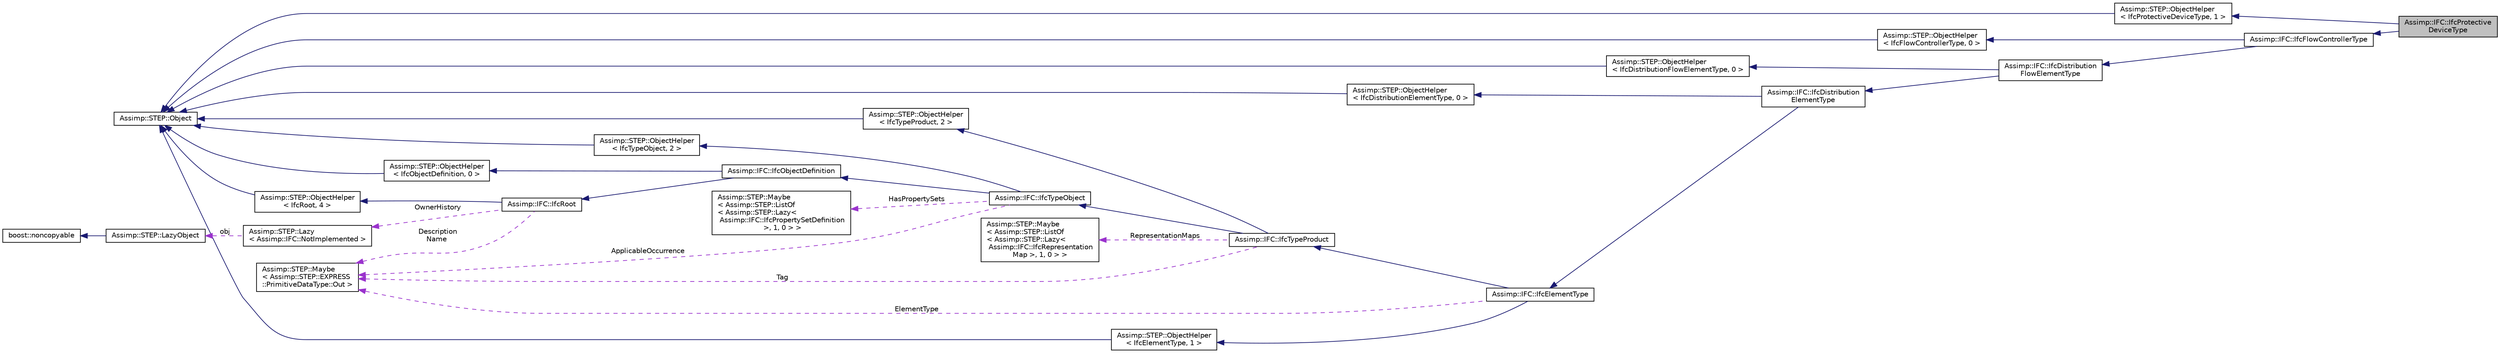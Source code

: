 digraph "Assimp::IFC::IfcProtectiveDeviceType"
{
  edge [fontname="Helvetica",fontsize="10",labelfontname="Helvetica",labelfontsize="10"];
  node [fontname="Helvetica",fontsize="10",shape=record];
  rankdir="LR";
  Node1 [label="Assimp::IFC::IfcProtective\lDeviceType",height=0.2,width=0.4,color="black", fillcolor="grey75", style="filled", fontcolor="black"];
  Node2 -> Node1 [dir="back",color="midnightblue",fontsize="10",style="solid"];
  Node2 [label="Assimp::IFC::IfcFlowControllerType",height=0.2,width=0.4,color="black", fillcolor="white", style="filled",URL="$struct_assimp_1_1_i_f_c_1_1_ifc_flow_controller_type.html"];
  Node3 -> Node2 [dir="back",color="midnightblue",fontsize="10",style="solid"];
  Node3 [label="Assimp::IFC::IfcDistribution\lFlowElementType",height=0.2,width=0.4,color="black", fillcolor="white", style="filled",URL="$struct_assimp_1_1_i_f_c_1_1_ifc_distribution_flow_element_type.html"];
  Node4 -> Node3 [dir="back",color="midnightblue",fontsize="10",style="solid"];
  Node4 [label="Assimp::IFC::IfcDistribution\lElementType",height=0.2,width=0.4,color="black", fillcolor="white", style="filled",URL="$struct_assimp_1_1_i_f_c_1_1_ifc_distribution_element_type.html"];
  Node5 -> Node4 [dir="back",color="midnightblue",fontsize="10",style="solid"];
  Node5 [label="Assimp::IFC::IfcElementType",height=0.2,width=0.4,color="black", fillcolor="white", style="filled",URL="$struct_assimp_1_1_i_f_c_1_1_ifc_element_type.html"];
  Node6 -> Node5 [dir="back",color="midnightblue",fontsize="10",style="solid"];
  Node6 [label="Assimp::IFC::IfcTypeProduct",height=0.2,width=0.4,color="black", fillcolor="white", style="filled",URL="$struct_assimp_1_1_i_f_c_1_1_ifc_type_product.html"];
  Node7 -> Node6 [dir="back",color="midnightblue",fontsize="10",style="solid"];
  Node7 [label="Assimp::IFC::IfcTypeObject",height=0.2,width=0.4,color="black", fillcolor="white", style="filled",URL="$struct_assimp_1_1_i_f_c_1_1_ifc_type_object.html"];
  Node8 -> Node7 [dir="back",color="midnightblue",fontsize="10",style="solid"];
  Node8 [label="Assimp::IFC::IfcObjectDefinition",height=0.2,width=0.4,color="black", fillcolor="white", style="filled",URL="$struct_assimp_1_1_i_f_c_1_1_ifc_object_definition.html"];
  Node9 -> Node8 [dir="back",color="midnightblue",fontsize="10",style="solid"];
  Node9 [label="Assimp::IFC::IfcRoot",height=0.2,width=0.4,color="black", fillcolor="white", style="filled",URL="$struct_assimp_1_1_i_f_c_1_1_ifc_root.html"];
  Node10 -> Node9 [dir="back",color="midnightblue",fontsize="10",style="solid"];
  Node10 [label="Assimp::STEP::ObjectHelper\l\< IfcRoot, 4 \>",height=0.2,width=0.4,color="black", fillcolor="white", style="filled",URL="$struct_assimp_1_1_s_t_e_p_1_1_object_helper.html"];
  Node11 -> Node10 [dir="back",color="midnightblue",fontsize="10",style="solid"];
  Node11 [label="Assimp::STEP::Object",height=0.2,width=0.4,color="black", fillcolor="white", style="filled",URL="$class_assimp_1_1_s_t_e_p_1_1_object.html"];
  Node12 -> Node9 [dir="back",color="darkorchid3",fontsize="10",style="dashed",label=" Description\nName" ];
  Node12 [label="Assimp::STEP::Maybe\l\< Assimp::STEP::EXPRESS\l::PrimitiveDataType::Out \>",height=0.2,width=0.4,color="black", fillcolor="white", style="filled",URL="$struct_assimp_1_1_s_t_e_p_1_1_maybe.html"];
  Node13 -> Node9 [dir="back",color="darkorchid3",fontsize="10",style="dashed",label=" OwnerHistory" ];
  Node13 [label="Assimp::STEP::Lazy\l\< Assimp::IFC::NotImplemented \>",height=0.2,width=0.4,color="black", fillcolor="white", style="filled",URL="$struct_assimp_1_1_s_t_e_p_1_1_lazy.html"];
  Node14 -> Node13 [dir="back",color="darkorchid3",fontsize="10",style="dashed",label=" obj" ];
  Node14 [label="Assimp::STEP::LazyObject",height=0.2,width=0.4,color="black", fillcolor="white", style="filled",URL="$class_assimp_1_1_s_t_e_p_1_1_lazy_object.html"];
  Node15 -> Node14 [dir="back",color="midnightblue",fontsize="10",style="solid"];
  Node15 [label="boost::noncopyable",height=0.2,width=0.4,color="black", fillcolor="white", style="filled",URL="$classboost_1_1noncopyable___1_1noncopyable.html"];
  Node16 -> Node8 [dir="back",color="midnightblue",fontsize="10",style="solid"];
  Node16 [label="Assimp::STEP::ObjectHelper\l\< IfcObjectDefinition, 0 \>",height=0.2,width=0.4,color="black", fillcolor="white", style="filled",URL="$struct_assimp_1_1_s_t_e_p_1_1_object_helper.html"];
  Node11 -> Node16 [dir="back",color="midnightblue",fontsize="10",style="solid"];
  Node17 -> Node7 [dir="back",color="midnightblue",fontsize="10",style="solid"];
  Node17 [label="Assimp::STEP::ObjectHelper\l\< IfcTypeObject, 2 \>",height=0.2,width=0.4,color="black", fillcolor="white", style="filled",URL="$struct_assimp_1_1_s_t_e_p_1_1_object_helper.html"];
  Node11 -> Node17 [dir="back",color="midnightblue",fontsize="10",style="solid"];
  Node18 -> Node7 [dir="back",color="darkorchid3",fontsize="10",style="dashed",label=" HasPropertySets" ];
  Node18 [label="Assimp::STEP::Maybe\l\< Assimp::STEP::ListOf\l\< Assimp::STEP::Lazy\<\l Assimp::IFC::IfcPropertySetDefinition\l \>, 1, 0 \> \>",height=0.2,width=0.4,color="black", fillcolor="white", style="filled",URL="$struct_assimp_1_1_s_t_e_p_1_1_maybe.html"];
  Node12 -> Node7 [dir="back",color="darkorchid3",fontsize="10",style="dashed",label=" ApplicableOccurrence" ];
  Node19 -> Node6 [dir="back",color="midnightblue",fontsize="10",style="solid"];
  Node19 [label="Assimp::STEP::ObjectHelper\l\< IfcTypeProduct, 2 \>",height=0.2,width=0.4,color="black", fillcolor="white", style="filled",URL="$struct_assimp_1_1_s_t_e_p_1_1_object_helper.html"];
  Node11 -> Node19 [dir="back",color="midnightblue",fontsize="10",style="solid"];
  Node20 -> Node6 [dir="back",color="darkorchid3",fontsize="10",style="dashed",label=" RepresentationMaps" ];
  Node20 [label="Assimp::STEP::Maybe\l\< Assimp::STEP::ListOf\l\< Assimp::STEP::Lazy\<\l Assimp::IFC::IfcRepresentation\lMap \>, 1, 0 \> \>",height=0.2,width=0.4,color="black", fillcolor="white", style="filled",URL="$struct_assimp_1_1_s_t_e_p_1_1_maybe.html"];
  Node12 -> Node6 [dir="back",color="darkorchid3",fontsize="10",style="dashed",label=" Tag" ];
  Node21 -> Node5 [dir="back",color="midnightblue",fontsize="10",style="solid"];
  Node21 [label="Assimp::STEP::ObjectHelper\l\< IfcElementType, 1 \>",height=0.2,width=0.4,color="black", fillcolor="white", style="filled",URL="$struct_assimp_1_1_s_t_e_p_1_1_object_helper.html"];
  Node11 -> Node21 [dir="back",color="midnightblue",fontsize="10",style="solid"];
  Node12 -> Node5 [dir="back",color="darkorchid3",fontsize="10",style="dashed",label=" ElementType" ];
  Node22 -> Node4 [dir="back",color="midnightblue",fontsize="10",style="solid"];
  Node22 [label="Assimp::STEP::ObjectHelper\l\< IfcDistributionElementType, 0 \>",height=0.2,width=0.4,color="black", fillcolor="white", style="filled",URL="$struct_assimp_1_1_s_t_e_p_1_1_object_helper.html"];
  Node11 -> Node22 [dir="back",color="midnightblue",fontsize="10",style="solid"];
  Node23 -> Node3 [dir="back",color="midnightblue",fontsize="10",style="solid"];
  Node23 [label="Assimp::STEP::ObjectHelper\l\< IfcDistributionFlowElementType, 0 \>",height=0.2,width=0.4,color="black", fillcolor="white", style="filled",URL="$struct_assimp_1_1_s_t_e_p_1_1_object_helper.html"];
  Node11 -> Node23 [dir="back",color="midnightblue",fontsize="10",style="solid"];
  Node24 -> Node2 [dir="back",color="midnightblue",fontsize="10",style="solid"];
  Node24 [label="Assimp::STEP::ObjectHelper\l\< IfcFlowControllerType, 0 \>",height=0.2,width=0.4,color="black", fillcolor="white", style="filled",URL="$struct_assimp_1_1_s_t_e_p_1_1_object_helper.html"];
  Node11 -> Node24 [dir="back",color="midnightblue",fontsize="10",style="solid"];
  Node25 -> Node1 [dir="back",color="midnightblue",fontsize="10",style="solid"];
  Node25 [label="Assimp::STEP::ObjectHelper\l\< IfcProtectiveDeviceType, 1 \>",height=0.2,width=0.4,color="black", fillcolor="white", style="filled",URL="$struct_assimp_1_1_s_t_e_p_1_1_object_helper.html"];
  Node11 -> Node25 [dir="back",color="midnightblue",fontsize="10",style="solid"];
}
